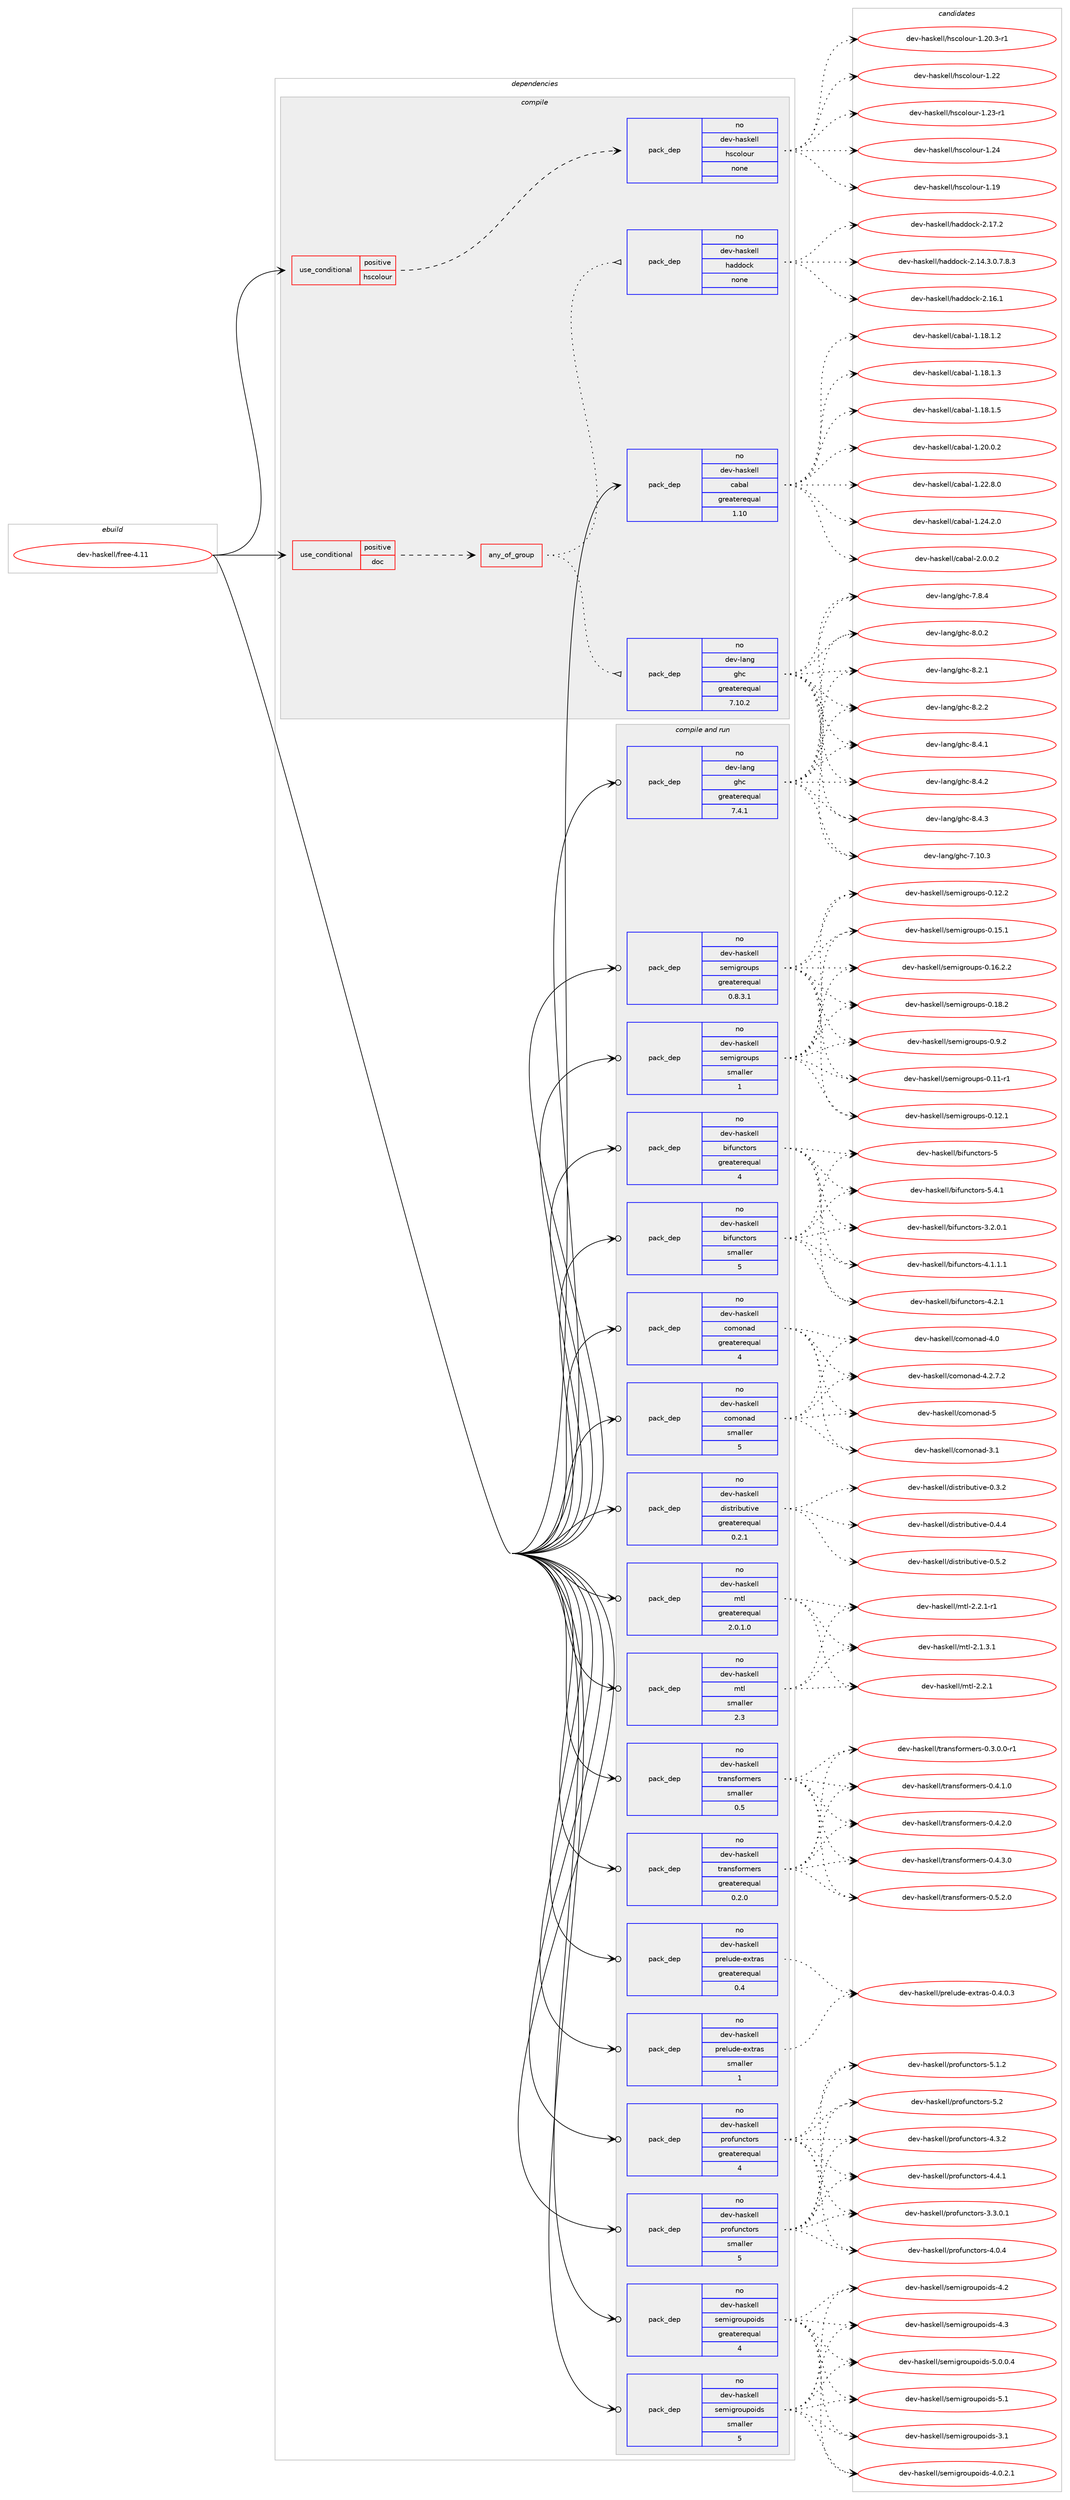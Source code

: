 digraph prolog {

# *************
# Graph options
# *************

newrank=true;
concentrate=true;
compound=true;
graph [rankdir=LR,fontname=Helvetica,fontsize=10,ranksep=1.5];#, ranksep=2.5, nodesep=0.2];
edge  [arrowhead=vee];
node  [fontname=Helvetica,fontsize=10];

# **********
# The ebuild
# **********

subgraph cluster_leftcol {
color=gray;
rank=same;
label=<<i>ebuild</i>>;
id [label="dev-haskell/free-4.11", color=red, width=4, href="../dev-haskell/free-4.11.svg"];
}

# ****************
# The dependencies
# ****************

subgraph cluster_midcol {
color=gray;
label=<<i>dependencies</i>>;
subgraph cluster_compile {
fillcolor="#eeeeee";
style=filled;
label=<<i>compile</i>>;
subgraph cond359606 {
dependency1332594 [label=<<TABLE BORDER="0" CELLBORDER="1" CELLSPACING="0" CELLPADDING="4"><TR><TD ROWSPAN="3" CELLPADDING="10">use_conditional</TD></TR><TR><TD>positive</TD></TR><TR><TD>doc</TD></TR></TABLE>>, shape=none, color=red];
subgraph any20902 {
dependency1332595 [label=<<TABLE BORDER="0" CELLBORDER="1" CELLSPACING="0" CELLPADDING="4"><TR><TD CELLPADDING="10">any_of_group</TD></TR></TABLE>>, shape=none, color=red];subgraph pack951534 {
dependency1332596 [label=<<TABLE BORDER="0" CELLBORDER="1" CELLSPACING="0" CELLPADDING="4" WIDTH="220"><TR><TD ROWSPAN="6" CELLPADDING="30">pack_dep</TD></TR><TR><TD WIDTH="110">no</TD></TR><TR><TD>dev-haskell</TD></TR><TR><TD>haddock</TD></TR><TR><TD>none</TD></TR><TR><TD></TD></TR></TABLE>>, shape=none, color=blue];
}
dependency1332595:e -> dependency1332596:w [weight=20,style="dotted",arrowhead="oinv"];
subgraph pack951535 {
dependency1332597 [label=<<TABLE BORDER="0" CELLBORDER="1" CELLSPACING="0" CELLPADDING="4" WIDTH="220"><TR><TD ROWSPAN="6" CELLPADDING="30">pack_dep</TD></TR><TR><TD WIDTH="110">no</TD></TR><TR><TD>dev-lang</TD></TR><TR><TD>ghc</TD></TR><TR><TD>greaterequal</TD></TR><TR><TD>7.10.2</TD></TR></TABLE>>, shape=none, color=blue];
}
dependency1332595:e -> dependency1332597:w [weight=20,style="dotted",arrowhead="oinv"];
}
dependency1332594:e -> dependency1332595:w [weight=20,style="dashed",arrowhead="vee"];
}
id:e -> dependency1332594:w [weight=20,style="solid",arrowhead="vee"];
subgraph cond359607 {
dependency1332598 [label=<<TABLE BORDER="0" CELLBORDER="1" CELLSPACING="0" CELLPADDING="4"><TR><TD ROWSPAN="3" CELLPADDING="10">use_conditional</TD></TR><TR><TD>positive</TD></TR><TR><TD>hscolour</TD></TR></TABLE>>, shape=none, color=red];
subgraph pack951536 {
dependency1332599 [label=<<TABLE BORDER="0" CELLBORDER="1" CELLSPACING="0" CELLPADDING="4" WIDTH="220"><TR><TD ROWSPAN="6" CELLPADDING="30">pack_dep</TD></TR><TR><TD WIDTH="110">no</TD></TR><TR><TD>dev-haskell</TD></TR><TR><TD>hscolour</TD></TR><TR><TD>none</TD></TR><TR><TD></TD></TR></TABLE>>, shape=none, color=blue];
}
dependency1332598:e -> dependency1332599:w [weight=20,style="dashed",arrowhead="vee"];
}
id:e -> dependency1332598:w [weight=20,style="solid",arrowhead="vee"];
subgraph pack951537 {
dependency1332600 [label=<<TABLE BORDER="0" CELLBORDER="1" CELLSPACING="0" CELLPADDING="4" WIDTH="220"><TR><TD ROWSPAN="6" CELLPADDING="30">pack_dep</TD></TR><TR><TD WIDTH="110">no</TD></TR><TR><TD>dev-haskell</TD></TR><TR><TD>cabal</TD></TR><TR><TD>greaterequal</TD></TR><TR><TD>1.10</TD></TR></TABLE>>, shape=none, color=blue];
}
id:e -> dependency1332600:w [weight=20,style="solid",arrowhead="vee"];
}
subgraph cluster_compileandrun {
fillcolor="#eeeeee";
style=filled;
label=<<i>compile and run</i>>;
subgraph pack951538 {
dependency1332601 [label=<<TABLE BORDER="0" CELLBORDER="1" CELLSPACING="0" CELLPADDING="4" WIDTH="220"><TR><TD ROWSPAN="6" CELLPADDING="30">pack_dep</TD></TR><TR><TD WIDTH="110">no</TD></TR><TR><TD>dev-haskell</TD></TR><TR><TD>bifunctors</TD></TR><TR><TD>greaterequal</TD></TR><TR><TD>4</TD></TR></TABLE>>, shape=none, color=blue];
}
id:e -> dependency1332601:w [weight=20,style="solid",arrowhead="odotvee"];
subgraph pack951539 {
dependency1332602 [label=<<TABLE BORDER="0" CELLBORDER="1" CELLSPACING="0" CELLPADDING="4" WIDTH="220"><TR><TD ROWSPAN="6" CELLPADDING="30">pack_dep</TD></TR><TR><TD WIDTH="110">no</TD></TR><TR><TD>dev-haskell</TD></TR><TR><TD>bifunctors</TD></TR><TR><TD>smaller</TD></TR><TR><TD>5</TD></TR></TABLE>>, shape=none, color=blue];
}
id:e -> dependency1332602:w [weight=20,style="solid",arrowhead="odotvee"];
subgraph pack951540 {
dependency1332603 [label=<<TABLE BORDER="0" CELLBORDER="1" CELLSPACING="0" CELLPADDING="4" WIDTH="220"><TR><TD ROWSPAN="6" CELLPADDING="30">pack_dep</TD></TR><TR><TD WIDTH="110">no</TD></TR><TR><TD>dev-haskell</TD></TR><TR><TD>comonad</TD></TR><TR><TD>greaterequal</TD></TR><TR><TD>4</TD></TR></TABLE>>, shape=none, color=blue];
}
id:e -> dependency1332603:w [weight=20,style="solid",arrowhead="odotvee"];
subgraph pack951541 {
dependency1332604 [label=<<TABLE BORDER="0" CELLBORDER="1" CELLSPACING="0" CELLPADDING="4" WIDTH="220"><TR><TD ROWSPAN="6" CELLPADDING="30">pack_dep</TD></TR><TR><TD WIDTH="110">no</TD></TR><TR><TD>dev-haskell</TD></TR><TR><TD>comonad</TD></TR><TR><TD>smaller</TD></TR><TR><TD>5</TD></TR></TABLE>>, shape=none, color=blue];
}
id:e -> dependency1332604:w [weight=20,style="solid",arrowhead="odotvee"];
subgraph pack951542 {
dependency1332605 [label=<<TABLE BORDER="0" CELLBORDER="1" CELLSPACING="0" CELLPADDING="4" WIDTH="220"><TR><TD ROWSPAN="6" CELLPADDING="30">pack_dep</TD></TR><TR><TD WIDTH="110">no</TD></TR><TR><TD>dev-haskell</TD></TR><TR><TD>distributive</TD></TR><TR><TD>greaterequal</TD></TR><TR><TD>0.2.1</TD></TR></TABLE>>, shape=none, color=blue];
}
id:e -> dependency1332605:w [weight=20,style="solid",arrowhead="odotvee"];
subgraph pack951543 {
dependency1332606 [label=<<TABLE BORDER="0" CELLBORDER="1" CELLSPACING="0" CELLPADDING="4" WIDTH="220"><TR><TD ROWSPAN="6" CELLPADDING="30">pack_dep</TD></TR><TR><TD WIDTH="110">no</TD></TR><TR><TD>dev-haskell</TD></TR><TR><TD>mtl</TD></TR><TR><TD>greaterequal</TD></TR><TR><TD>2.0.1.0</TD></TR></TABLE>>, shape=none, color=blue];
}
id:e -> dependency1332606:w [weight=20,style="solid",arrowhead="odotvee"];
subgraph pack951544 {
dependency1332607 [label=<<TABLE BORDER="0" CELLBORDER="1" CELLSPACING="0" CELLPADDING="4" WIDTH="220"><TR><TD ROWSPAN="6" CELLPADDING="30">pack_dep</TD></TR><TR><TD WIDTH="110">no</TD></TR><TR><TD>dev-haskell</TD></TR><TR><TD>mtl</TD></TR><TR><TD>smaller</TD></TR><TR><TD>2.3</TD></TR></TABLE>>, shape=none, color=blue];
}
id:e -> dependency1332607:w [weight=20,style="solid",arrowhead="odotvee"];
subgraph pack951545 {
dependency1332608 [label=<<TABLE BORDER="0" CELLBORDER="1" CELLSPACING="0" CELLPADDING="4" WIDTH="220"><TR><TD ROWSPAN="6" CELLPADDING="30">pack_dep</TD></TR><TR><TD WIDTH="110">no</TD></TR><TR><TD>dev-haskell</TD></TR><TR><TD>prelude-extras</TD></TR><TR><TD>greaterequal</TD></TR><TR><TD>0.4</TD></TR></TABLE>>, shape=none, color=blue];
}
id:e -> dependency1332608:w [weight=20,style="solid",arrowhead="odotvee"];
subgraph pack951546 {
dependency1332609 [label=<<TABLE BORDER="0" CELLBORDER="1" CELLSPACING="0" CELLPADDING="4" WIDTH="220"><TR><TD ROWSPAN="6" CELLPADDING="30">pack_dep</TD></TR><TR><TD WIDTH="110">no</TD></TR><TR><TD>dev-haskell</TD></TR><TR><TD>prelude-extras</TD></TR><TR><TD>smaller</TD></TR><TR><TD>1</TD></TR></TABLE>>, shape=none, color=blue];
}
id:e -> dependency1332609:w [weight=20,style="solid",arrowhead="odotvee"];
subgraph pack951547 {
dependency1332610 [label=<<TABLE BORDER="0" CELLBORDER="1" CELLSPACING="0" CELLPADDING="4" WIDTH="220"><TR><TD ROWSPAN="6" CELLPADDING="30">pack_dep</TD></TR><TR><TD WIDTH="110">no</TD></TR><TR><TD>dev-haskell</TD></TR><TR><TD>profunctors</TD></TR><TR><TD>greaterequal</TD></TR><TR><TD>4</TD></TR></TABLE>>, shape=none, color=blue];
}
id:e -> dependency1332610:w [weight=20,style="solid",arrowhead="odotvee"];
subgraph pack951548 {
dependency1332611 [label=<<TABLE BORDER="0" CELLBORDER="1" CELLSPACING="0" CELLPADDING="4" WIDTH="220"><TR><TD ROWSPAN="6" CELLPADDING="30">pack_dep</TD></TR><TR><TD WIDTH="110">no</TD></TR><TR><TD>dev-haskell</TD></TR><TR><TD>profunctors</TD></TR><TR><TD>smaller</TD></TR><TR><TD>5</TD></TR></TABLE>>, shape=none, color=blue];
}
id:e -> dependency1332611:w [weight=20,style="solid",arrowhead="odotvee"];
subgraph pack951549 {
dependency1332612 [label=<<TABLE BORDER="0" CELLBORDER="1" CELLSPACING="0" CELLPADDING="4" WIDTH="220"><TR><TD ROWSPAN="6" CELLPADDING="30">pack_dep</TD></TR><TR><TD WIDTH="110">no</TD></TR><TR><TD>dev-haskell</TD></TR><TR><TD>semigroupoids</TD></TR><TR><TD>greaterequal</TD></TR><TR><TD>4</TD></TR></TABLE>>, shape=none, color=blue];
}
id:e -> dependency1332612:w [weight=20,style="solid",arrowhead="odotvee"];
subgraph pack951550 {
dependency1332613 [label=<<TABLE BORDER="0" CELLBORDER="1" CELLSPACING="0" CELLPADDING="4" WIDTH="220"><TR><TD ROWSPAN="6" CELLPADDING="30">pack_dep</TD></TR><TR><TD WIDTH="110">no</TD></TR><TR><TD>dev-haskell</TD></TR><TR><TD>semigroupoids</TD></TR><TR><TD>smaller</TD></TR><TR><TD>5</TD></TR></TABLE>>, shape=none, color=blue];
}
id:e -> dependency1332613:w [weight=20,style="solid",arrowhead="odotvee"];
subgraph pack951551 {
dependency1332614 [label=<<TABLE BORDER="0" CELLBORDER="1" CELLSPACING="0" CELLPADDING="4" WIDTH="220"><TR><TD ROWSPAN="6" CELLPADDING="30">pack_dep</TD></TR><TR><TD WIDTH="110">no</TD></TR><TR><TD>dev-haskell</TD></TR><TR><TD>semigroups</TD></TR><TR><TD>greaterequal</TD></TR><TR><TD>0.8.3.1</TD></TR></TABLE>>, shape=none, color=blue];
}
id:e -> dependency1332614:w [weight=20,style="solid",arrowhead="odotvee"];
subgraph pack951552 {
dependency1332615 [label=<<TABLE BORDER="0" CELLBORDER="1" CELLSPACING="0" CELLPADDING="4" WIDTH="220"><TR><TD ROWSPAN="6" CELLPADDING="30">pack_dep</TD></TR><TR><TD WIDTH="110">no</TD></TR><TR><TD>dev-haskell</TD></TR><TR><TD>semigroups</TD></TR><TR><TD>smaller</TD></TR><TR><TD>1</TD></TR></TABLE>>, shape=none, color=blue];
}
id:e -> dependency1332615:w [weight=20,style="solid",arrowhead="odotvee"];
subgraph pack951553 {
dependency1332616 [label=<<TABLE BORDER="0" CELLBORDER="1" CELLSPACING="0" CELLPADDING="4" WIDTH="220"><TR><TD ROWSPAN="6" CELLPADDING="30">pack_dep</TD></TR><TR><TD WIDTH="110">no</TD></TR><TR><TD>dev-haskell</TD></TR><TR><TD>transformers</TD></TR><TR><TD>greaterequal</TD></TR><TR><TD>0.2.0</TD></TR></TABLE>>, shape=none, color=blue];
}
id:e -> dependency1332616:w [weight=20,style="solid",arrowhead="odotvee"];
subgraph pack951554 {
dependency1332617 [label=<<TABLE BORDER="0" CELLBORDER="1" CELLSPACING="0" CELLPADDING="4" WIDTH="220"><TR><TD ROWSPAN="6" CELLPADDING="30">pack_dep</TD></TR><TR><TD WIDTH="110">no</TD></TR><TR><TD>dev-haskell</TD></TR><TR><TD>transformers</TD></TR><TR><TD>smaller</TD></TR><TR><TD>0.5</TD></TR></TABLE>>, shape=none, color=blue];
}
id:e -> dependency1332617:w [weight=20,style="solid",arrowhead="odotvee"];
subgraph pack951555 {
dependency1332618 [label=<<TABLE BORDER="0" CELLBORDER="1" CELLSPACING="0" CELLPADDING="4" WIDTH="220"><TR><TD ROWSPAN="6" CELLPADDING="30">pack_dep</TD></TR><TR><TD WIDTH="110">no</TD></TR><TR><TD>dev-lang</TD></TR><TR><TD>ghc</TD></TR><TR><TD>greaterequal</TD></TR><TR><TD>7.4.1</TD></TR></TABLE>>, shape=none, color=blue];
}
id:e -> dependency1332618:w [weight=20,style="solid",arrowhead="odotvee"];
}
subgraph cluster_run {
fillcolor="#eeeeee";
style=filled;
label=<<i>run</i>>;
}
}

# **************
# The candidates
# **************

subgraph cluster_choices {
rank=same;
color=gray;
label=<<i>candidates</i>>;

subgraph choice951534 {
color=black;
nodesep=1;
choice1001011184510497115107101108108471049710010011199107455046495246514648465546564651 [label="dev-haskell/haddock-2.14.3.0.7.8.3", color=red, width=4,href="../dev-haskell/haddock-2.14.3.0.7.8.3.svg"];
choice100101118451049711510710110810847104971001001119910745504649544649 [label="dev-haskell/haddock-2.16.1", color=red, width=4,href="../dev-haskell/haddock-2.16.1.svg"];
choice100101118451049711510710110810847104971001001119910745504649554650 [label="dev-haskell/haddock-2.17.2", color=red, width=4,href="../dev-haskell/haddock-2.17.2.svg"];
dependency1332596:e -> choice1001011184510497115107101108108471049710010011199107455046495246514648465546564651:w [style=dotted,weight="100"];
dependency1332596:e -> choice100101118451049711510710110810847104971001001119910745504649544649:w [style=dotted,weight="100"];
dependency1332596:e -> choice100101118451049711510710110810847104971001001119910745504649554650:w [style=dotted,weight="100"];
}
subgraph choice951535 {
color=black;
nodesep=1;
choice1001011184510897110103471031049945554649484651 [label="dev-lang/ghc-7.10.3", color=red, width=4,href="../dev-lang/ghc-7.10.3.svg"];
choice10010111845108971101034710310499455546564652 [label="dev-lang/ghc-7.8.4", color=red, width=4,href="../dev-lang/ghc-7.8.4.svg"];
choice10010111845108971101034710310499455646484650 [label="dev-lang/ghc-8.0.2", color=red, width=4,href="../dev-lang/ghc-8.0.2.svg"];
choice10010111845108971101034710310499455646504649 [label="dev-lang/ghc-8.2.1", color=red, width=4,href="../dev-lang/ghc-8.2.1.svg"];
choice10010111845108971101034710310499455646504650 [label="dev-lang/ghc-8.2.2", color=red, width=4,href="../dev-lang/ghc-8.2.2.svg"];
choice10010111845108971101034710310499455646524649 [label="dev-lang/ghc-8.4.1", color=red, width=4,href="../dev-lang/ghc-8.4.1.svg"];
choice10010111845108971101034710310499455646524650 [label="dev-lang/ghc-8.4.2", color=red, width=4,href="../dev-lang/ghc-8.4.2.svg"];
choice10010111845108971101034710310499455646524651 [label="dev-lang/ghc-8.4.3", color=red, width=4,href="../dev-lang/ghc-8.4.3.svg"];
dependency1332597:e -> choice1001011184510897110103471031049945554649484651:w [style=dotted,weight="100"];
dependency1332597:e -> choice10010111845108971101034710310499455546564652:w [style=dotted,weight="100"];
dependency1332597:e -> choice10010111845108971101034710310499455646484650:w [style=dotted,weight="100"];
dependency1332597:e -> choice10010111845108971101034710310499455646504649:w [style=dotted,weight="100"];
dependency1332597:e -> choice10010111845108971101034710310499455646504650:w [style=dotted,weight="100"];
dependency1332597:e -> choice10010111845108971101034710310499455646524649:w [style=dotted,weight="100"];
dependency1332597:e -> choice10010111845108971101034710310499455646524650:w [style=dotted,weight="100"];
dependency1332597:e -> choice10010111845108971101034710310499455646524651:w [style=dotted,weight="100"];
}
subgraph choice951536 {
color=black;
nodesep=1;
choice100101118451049711510710110810847104115991111081111171144549464957 [label="dev-haskell/hscolour-1.19", color=red, width=4,href="../dev-haskell/hscolour-1.19.svg"];
choice10010111845104971151071011081084710411599111108111117114454946504846514511449 [label="dev-haskell/hscolour-1.20.3-r1", color=red, width=4,href="../dev-haskell/hscolour-1.20.3-r1.svg"];
choice100101118451049711510710110810847104115991111081111171144549465050 [label="dev-haskell/hscolour-1.22", color=red, width=4,href="../dev-haskell/hscolour-1.22.svg"];
choice1001011184510497115107101108108471041159911110811111711445494650514511449 [label="dev-haskell/hscolour-1.23-r1", color=red, width=4,href="../dev-haskell/hscolour-1.23-r1.svg"];
choice100101118451049711510710110810847104115991111081111171144549465052 [label="dev-haskell/hscolour-1.24", color=red, width=4,href="../dev-haskell/hscolour-1.24.svg"];
dependency1332599:e -> choice100101118451049711510710110810847104115991111081111171144549464957:w [style=dotted,weight="100"];
dependency1332599:e -> choice10010111845104971151071011081084710411599111108111117114454946504846514511449:w [style=dotted,weight="100"];
dependency1332599:e -> choice100101118451049711510710110810847104115991111081111171144549465050:w [style=dotted,weight="100"];
dependency1332599:e -> choice1001011184510497115107101108108471041159911110811111711445494650514511449:w [style=dotted,weight="100"];
dependency1332599:e -> choice100101118451049711510710110810847104115991111081111171144549465052:w [style=dotted,weight="100"];
}
subgraph choice951537 {
color=black;
nodesep=1;
choice10010111845104971151071011081084799979897108454946495646494650 [label="dev-haskell/cabal-1.18.1.2", color=red, width=4,href="../dev-haskell/cabal-1.18.1.2.svg"];
choice10010111845104971151071011081084799979897108454946495646494651 [label="dev-haskell/cabal-1.18.1.3", color=red, width=4,href="../dev-haskell/cabal-1.18.1.3.svg"];
choice10010111845104971151071011081084799979897108454946495646494653 [label="dev-haskell/cabal-1.18.1.5", color=red, width=4,href="../dev-haskell/cabal-1.18.1.5.svg"];
choice10010111845104971151071011081084799979897108454946504846484650 [label="dev-haskell/cabal-1.20.0.2", color=red, width=4,href="../dev-haskell/cabal-1.20.0.2.svg"];
choice10010111845104971151071011081084799979897108454946505046564648 [label="dev-haskell/cabal-1.22.8.0", color=red, width=4,href="../dev-haskell/cabal-1.22.8.0.svg"];
choice10010111845104971151071011081084799979897108454946505246504648 [label="dev-haskell/cabal-1.24.2.0", color=red, width=4,href="../dev-haskell/cabal-1.24.2.0.svg"];
choice100101118451049711510710110810847999798971084550464846484650 [label="dev-haskell/cabal-2.0.0.2", color=red, width=4,href="../dev-haskell/cabal-2.0.0.2.svg"];
dependency1332600:e -> choice10010111845104971151071011081084799979897108454946495646494650:w [style=dotted,weight="100"];
dependency1332600:e -> choice10010111845104971151071011081084799979897108454946495646494651:w [style=dotted,weight="100"];
dependency1332600:e -> choice10010111845104971151071011081084799979897108454946495646494653:w [style=dotted,weight="100"];
dependency1332600:e -> choice10010111845104971151071011081084799979897108454946504846484650:w [style=dotted,weight="100"];
dependency1332600:e -> choice10010111845104971151071011081084799979897108454946505046564648:w [style=dotted,weight="100"];
dependency1332600:e -> choice10010111845104971151071011081084799979897108454946505246504648:w [style=dotted,weight="100"];
dependency1332600:e -> choice100101118451049711510710110810847999798971084550464846484650:w [style=dotted,weight="100"];
}
subgraph choice951538 {
color=black;
nodesep=1;
choice10010111845104971151071011081084798105102117110991161111141154551465046484649 [label="dev-haskell/bifunctors-3.2.0.1", color=red, width=4,href="../dev-haskell/bifunctors-3.2.0.1.svg"];
choice10010111845104971151071011081084798105102117110991161111141154552464946494649 [label="dev-haskell/bifunctors-4.1.1.1", color=red, width=4,href="../dev-haskell/bifunctors-4.1.1.1.svg"];
choice1001011184510497115107101108108479810510211711099116111114115455246504649 [label="dev-haskell/bifunctors-4.2.1", color=red, width=4,href="../dev-haskell/bifunctors-4.2.1.svg"];
choice10010111845104971151071011081084798105102117110991161111141154553 [label="dev-haskell/bifunctors-5", color=red, width=4,href="../dev-haskell/bifunctors-5.svg"];
choice1001011184510497115107101108108479810510211711099116111114115455346524649 [label="dev-haskell/bifunctors-5.4.1", color=red, width=4,href="../dev-haskell/bifunctors-5.4.1.svg"];
dependency1332601:e -> choice10010111845104971151071011081084798105102117110991161111141154551465046484649:w [style=dotted,weight="100"];
dependency1332601:e -> choice10010111845104971151071011081084798105102117110991161111141154552464946494649:w [style=dotted,weight="100"];
dependency1332601:e -> choice1001011184510497115107101108108479810510211711099116111114115455246504649:w [style=dotted,weight="100"];
dependency1332601:e -> choice10010111845104971151071011081084798105102117110991161111141154553:w [style=dotted,weight="100"];
dependency1332601:e -> choice1001011184510497115107101108108479810510211711099116111114115455346524649:w [style=dotted,weight="100"];
}
subgraph choice951539 {
color=black;
nodesep=1;
choice10010111845104971151071011081084798105102117110991161111141154551465046484649 [label="dev-haskell/bifunctors-3.2.0.1", color=red, width=4,href="../dev-haskell/bifunctors-3.2.0.1.svg"];
choice10010111845104971151071011081084798105102117110991161111141154552464946494649 [label="dev-haskell/bifunctors-4.1.1.1", color=red, width=4,href="../dev-haskell/bifunctors-4.1.1.1.svg"];
choice1001011184510497115107101108108479810510211711099116111114115455246504649 [label="dev-haskell/bifunctors-4.2.1", color=red, width=4,href="../dev-haskell/bifunctors-4.2.1.svg"];
choice10010111845104971151071011081084798105102117110991161111141154553 [label="dev-haskell/bifunctors-5", color=red, width=4,href="../dev-haskell/bifunctors-5.svg"];
choice1001011184510497115107101108108479810510211711099116111114115455346524649 [label="dev-haskell/bifunctors-5.4.1", color=red, width=4,href="../dev-haskell/bifunctors-5.4.1.svg"];
dependency1332602:e -> choice10010111845104971151071011081084798105102117110991161111141154551465046484649:w [style=dotted,weight="100"];
dependency1332602:e -> choice10010111845104971151071011081084798105102117110991161111141154552464946494649:w [style=dotted,weight="100"];
dependency1332602:e -> choice1001011184510497115107101108108479810510211711099116111114115455246504649:w [style=dotted,weight="100"];
dependency1332602:e -> choice10010111845104971151071011081084798105102117110991161111141154553:w [style=dotted,weight="100"];
dependency1332602:e -> choice1001011184510497115107101108108479810510211711099116111114115455346524649:w [style=dotted,weight="100"];
}
subgraph choice951540 {
color=black;
nodesep=1;
choice100101118451049711510710110810847991111091111109710045514649 [label="dev-haskell/comonad-3.1", color=red, width=4,href="../dev-haskell/comonad-3.1.svg"];
choice100101118451049711510710110810847991111091111109710045524648 [label="dev-haskell/comonad-4.0", color=red, width=4,href="../dev-haskell/comonad-4.0.svg"];
choice10010111845104971151071011081084799111109111110971004552465046554650 [label="dev-haskell/comonad-4.2.7.2", color=red, width=4,href="../dev-haskell/comonad-4.2.7.2.svg"];
choice10010111845104971151071011081084799111109111110971004553 [label="dev-haskell/comonad-5", color=red, width=4,href="../dev-haskell/comonad-5.svg"];
dependency1332603:e -> choice100101118451049711510710110810847991111091111109710045514649:w [style=dotted,weight="100"];
dependency1332603:e -> choice100101118451049711510710110810847991111091111109710045524648:w [style=dotted,weight="100"];
dependency1332603:e -> choice10010111845104971151071011081084799111109111110971004552465046554650:w [style=dotted,weight="100"];
dependency1332603:e -> choice10010111845104971151071011081084799111109111110971004553:w [style=dotted,weight="100"];
}
subgraph choice951541 {
color=black;
nodesep=1;
choice100101118451049711510710110810847991111091111109710045514649 [label="dev-haskell/comonad-3.1", color=red, width=4,href="../dev-haskell/comonad-3.1.svg"];
choice100101118451049711510710110810847991111091111109710045524648 [label="dev-haskell/comonad-4.0", color=red, width=4,href="../dev-haskell/comonad-4.0.svg"];
choice10010111845104971151071011081084799111109111110971004552465046554650 [label="dev-haskell/comonad-4.2.7.2", color=red, width=4,href="../dev-haskell/comonad-4.2.7.2.svg"];
choice10010111845104971151071011081084799111109111110971004553 [label="dev-haskell/comonad-5", color=red, width=4,href="../dev-haskell/comonad-5.svg"];
dependency1332604:e -> choice100101118451049711510710110810847991111091111109710045514649:w [style=dotted,weight="100"];
dependency1332604:e -> choice100101118451049711510710110810847991111091111109710045524648:w [style=dotted,weight="100"];
dependency1332604:e -> choice10010111845104971151071011081084799111109111110971004552465046554650:w [style=dotted,weight="100"];
dependency1332604:e -> choice10010111845104971151071011081084799111109111110971004553:w [style=dotted,weight="100"];
}
subgraph choice951542 {
color=black;
nodesep=1;
choice10010111845104971151071011081084710010511511611410598117116105118101454846514650 [label="dev-haskell/distributive-0.3.2", color=red, width=4,href="../dev-haskell/distributive-0.3.2.svg"];
choice10010111845104971151071011081084710010511511611410598117116105118101454846524652 [label="dev-haskell/distributive-0.4.4", color=red, width=4,href="../dev-haskell/distributive-0.4.4.svg"];
choice10010111845104971151071011081084710010511511611410598117116105118101454846534650 [label="dev-haskell/distributive-0.5.2", color=red, width=4,href="../dev-haskell/distributive-0.5.2.svg"];
dependency1332605:e -> choice10010111845104971151071011081084710010511511611410598117116105118101454846514650:w [style=dotted,weight="100"];
dependency1332605:e -> choice10010111845104971151071011081084710010511511611410598117116105118101454846524652:w [style=dotted,weight="100"];
dependency1332605:e -> choice10010111845104971151071011081084710010511511611410598117116105118101454846534650:w [style=dotted,weight="100"];
}
subgraph choice951543 {
color=black;
nodesep=1;
choice1001011184510497115107101108108471091161084550464946514649 [label="dev-haskell/mtl-2.1.3.1", color=red, width=4,href="../dev-haskell/mtl-2.1.3.1.svg"];
choice100101118451049711510710110810847109116108455046504649 [label="dev-haskell/mtl-2.2.1", color=red, width=4,href="../dev-haskell/mtl-2.2.1.svg"];
choice1001011184510497115107101108108471091161084550465046494511449 [label="dev-haskell/mtl-2.2.1-r1", color=red, width=4,href="../dev-haskell/mtl-2.2.1-r1.svg"];
dependency1332606:e -> choice1001011184510497115107101108108471091161084550464946514649:w [style=dotted,weight="100"];
dependency1332606:e -> choice100101118451049711510710110810847109116108455046504649:w [style=dotted,weight="100"];
dependency1332606:e -> choice1001011184510497115107101108108471091161084550465046494511449:w [style=dotted,weight="100"];
}
subgraph choice951544 {
color=black;
nodesep=1;
choice1001011184510497115107101108108471091161084550464946514649 [label="dev-haskell/mtl-2.1.3.1", color=red, width=4,href="../dev-haskell/mtl-2.1.3.1.svg"];
choice100101118451049711510710110810847109116108455046504649 [label="dev-haskell/mtl-2.2.1", color=red, width=4,href="../dev-haskell/mtl-2.2.1.svg"];
choice1001011184510497115107101108108471091161084550465046494511449 [label="dev-haskell/mtl-2.2.1-r1", color=red, width=4,href="../dev-haskell/mtl-2.2.1-r1.svg"];
dependency1332607:e -> choice1001011184510497115107101108108471091161084550464946514649:w [style=dotted,weight="100"];
dependency1332607:e -> choice100101118451049711510710110810847109116108455046504649:w [style=dotted,weight="100"];
dependency1332607:e -> choice1001011184510497115107101108108471091161084550465046494511449:w [style=dotted,weight="100"];
}
subgraph choice951545 {
color=black;
nodesep=1;
choice10010111845104971151071011081084711211410110811710010145101120116114971154548465246484651 [label="dev-haskell/prelude-extras-0.4.0.3", color=red, width=4,href="../dev-haskell/prelude-extras-0.4.0.3.svg"];
dependency1332608:e -> choice10010111845104971151071011081084711211410110811710010145101120116114971154548465246484651:w [style=dotted,weight="100"];
}
subgraph choice951546 {
color=black;
nodesep=1;
choice10010111845104971151071011081084711211410110811710010145101120116114971154548465246484651 [label="dev-haskell/prelude-extras-0.4.0.3", color=red, width=4,href="../dev-haskell/prelude-extras-0.4.0.3.svg"];
dependency1332609:e -> choice10010111845104971151071011081084711211410110811710010145101120116114971154548465246484651:w [style=dotted,weight="100"];
}
subgraph choice951547 {
color=black;
nodesep=1;
choice100101118451049711510710110810847112114111102117110991161111141154551465146484649 [label="dev-haskell/profunctors-3.3.0.1", color=red, width=4,href="../dev-haskell/profunctors-3.3.0.1.svg"];
choice10010111845104971151071011081084711211411110211711099116111114115455246484652 [label="dev-haskell/profunctors-4.0.4", color=red, width=4,href="../dev-haskell/profunctors-4.0.4.svg"];
choice10010111845104971151071011081084711211411110211711099116111114115455246514650 [label="dev-haskell/profunctors-4.3.2", color=red, width=4,href="../dev-haskell/profunctors-4.3.2.svg"];
choice10010111845104971151071011081084711211411110211711099116111114115455246524649 [label="dev-haskell/profunctors-4.4.1", color=red, width=4,href="../dev-haskell/profunctors-4.4.1.svg"];
choice10010111845104971151071011081084711211411110211711099116111114115455346494650 [label="dev-haskell/profunctors-5.1.2", color=red, width=4,href="../dev-haskell/profunctors-5.1.2.svg"];
choice1001011184510497115107101108108471121141111021171109911611111411545534650 [label="dev-haskell/profunctors-5.2", color=red, width=4,href="../dev-haskell/profunctors-5.2.svg"];
dependency1332610:e -> choice100101118451049711510710110810847112114111102117110991161111141154551465146484649:w [style=dotted,weight="100"];
dependency1332610:e -> choice10010111845104971151071011081084711211411110211711099116111114115455246484652:w [style=dotted,weight="100"];
dependency1332610:e -> choice10010111845104971151071011081084711211411110211711099116111114115455246514650:w [style=dotted,weight="100"];
dependency1332610:e -> choice10010111845104971151071011081084711211411110211711099116111114115455246524649:w [style=dotted,weight="100"];
dependency1332610:e -> choice10010111845104971151071011081084711211411110211711099116111114115455346494650:w [style=dotted,weight="100"];
dependency1332610:e -> choice1001011184510497115107101108108471121141111021171109911611111411545534650:w [style=dotted,weight="100"];
}
subgraph choice951548 {
color=black;
nodesep=1;
choice100101118451049711510710110810847112114111102117110991161111141154551465146484649 [label="dev-haskell/profunctors-3.3.0.1", color=red, width=4,href="../dev-haskell/profunctors-3.3.0.1.svg"];
choice10010111845104971151071011081084711211411110211711099116111114115455246484652 [label="dev-haskell/profunctors-4.0.4", color=red, width=4,href="../dev-haskell/profunctors-4.0.4.svg"];
choice10010111845104971151071011081084711211411110211711099116111114115455246514650 [label="dev-haskell/profunctors-4.3.2", color=red, width=4,href="../dev-haskell/profunctors-4.3.2.svg"];
choice10010111845104971151071011081084711211411110211711099116111114115455246524649 [label="dev-haskell/profunctors-4.4.1", color=red, width=4,href="../dev-haskell/profunctors-4.4.1.svg"];
choice10010111845104971151071011081084711211411110211711099116111114115455346494650 [label="dev-haskell/profunctors-5.1.2", color=red, width=4,href="../dev-haskell/profunctors-5.1.2.svg"];
choice1001011184510497115107101108108471121141111021171109911611111411545534650 [label="dev-haskell/profunctors-5.2", color=red, width=4,href="../dev-haskell/profunctors-5.2.svg"];
dependency1332611:e -> choice100101118451049711510710110810847112114111102117110991161111141154551465146484649:w [style=dotted,weight="100"];
dependency1332611:e -> choice10010111845104971151071011081084711211411110211711099116111114115455246484652:w [style=dotted,weight="100"];
dependency1332611:e -> choice10010111845104971151071011081084711211411110211711099116111114115455246514650:w [style=dotted,weight="100"];
dependency1332611:e -> choice10010111845104971151071011081084711211411110211711099116111114115455246524649:w [style=dotted,weight="100"];
dependency1332611:e -> choice10010111845104971151071011081084711211411110211711099116111114115455346494650:w [style=dotted,weight="100"];
dependency1332611:e -> choice1001011184510497115107101108108471121141111021171109911611111411545534650:w [style=dotted,weight="100"];
}
subgraph choice951549 {
color=black;
nodesep=1;
choice10010111845104971151071011081084711510110910510311411111711211110510011545514649 [label="dev-haskell/semigroupoids-3.1", color=red, width=4,href="../dev-haskell/semigroupoids-3.1.svg"];
choice1001011184510497115107101108108471151011091051031141111171121111051001154552464846504649 [label="dev-haskell/semigroupoids-4.0.2.1", color=red, width=4,href="../dev-haskell/semigroupoids-4.0.2.1.svg"];
choice10010111845104971151071011081084711510110910510311411111711211110510011545524650 [label="dev-haskell/semigroupoids-4.2", color=red, width=4,href="../dev-haskell/semigroupoids-4.2.svg"];
choice10010111845104971151071011081084711510110910510311411111711211110510011545524651 [label="dev-haskell/semigroupoids-4.3", color=red, width=4,href="../dev-haskell/semigroupoids-4.3.svg"];
choice1001011184510497115107101108108471151011091051031141111171121111051001154553464846484652 [label="dev-haskell/semigroupoids-5.0.0.4", color=red, width=4,href="../dev-haskell/semigroupoids-5.0.0.4.svg"];
choice10010111845104971151071011081084711510110910510311411111711211110510011545534649 [label="dev-haskell/semigroupoids-5.1", color=red, width=4,href="../dev-haskell/semigroupoids-5.1.svg"];
dependency1332612:e -> choice10010111845104971151071011081084711510110910510311411111711211110510011545514649:w [style=dotted,weight="100"];
dependency1332612:e -> choice1001011184510497115107101108108471151011091051031141111171121111051001154552464846504649:w [style=dotted,weight="100"];
dependency1332612:e -> choice10010111845104971151071011081084711510110910510311411111711211110510011545524650:w [style=dotted,weight="100"];
dependency1332612:e -> choice10010111845104971151071011081084711510110910510311411111711211110510011545524651:w [style=dotted,weight="100"];
dependency1332612:e -> choice1001011184510497115107101108108471151011091051031141111171121111051001154553464846484652:w [style=dotted,weight="100"];
dependency1332612:e -> choice10010111845104971151071011081084711510110910510311411111711211110510011545534649:w [style=dotted,weight="100"];
}
subgraph choice951550 {
color=black;
nodesep=1;
choice10010111845104971151071011081084711510110910510311411111711211110510011545514649 [label="dev-haskell/semigroupoids-3.1", color=red, width=4,href="../dev-haskell/semigroupoids-3.1.svg"];
choice1001011184510497115107101108108471151011091051031141111171121111051001154552464846504649 [label="dev-haskell/semigroupoids-4.0.2.1", color=red, width=4,href="../dev-haskell/semigroupoids-4.0.2.1.svg"];
choice10010111845104971151071011081084711510110910510311411111711211110510011545524650 [label="dev-haskell/semigroupoids-4.2", color=red, width=4,href="../dev-haskell/semigroupoids-4.2.svg"];
choice10010111845104971151071011081084711510110910510311411111711211110510011545524651 [label="dev-haskell/semigroupoids-4.3", color=red, width=4,href="../dev-haskell/semigroupoids-4.3.svg"];
choice1001011184510497115107101108108471151011091051031141111171121111051001154553464846484652 [label="dev-haskell/semigroupoids-5.0.0.4", color=red, width=4,href="../dev-haskell/semigroupoids-5.0.0.4.svg"];
choice10010111845104971151071011081084711510110910510311411111711211110510011545534649 [label="dev-haskell/semigroupoids-5.1", color=red, width=4,href="../dev-haskell/semigroupoids-5.1.svg"];
dependency1332613:e -> choice10010111845104971151071011081084711510110910510311411111711211110510011545514649:w [style=dotted,weight="100"];
dependency1332613:e -> choice1001011184510497115107101108108471151011091051031141111171121111051001154552464846504649:w [style=dotted,weight="100"];
dependency1332613:e -> choice10010111845104971151071011081084711510110910510311411111711211110510011545524650:w [style=dotted,weight="100"];
dependency1332613:e -> choice10010111845104971151071011081084711510110910510311411111711211110510011545524651:w [style=dotted,weight="100"];
dependency1332613:e -> choice1001011184510497115107101108108471151011091051031141111171121111051001154553464846484652:w [style=dotted,weight="100"];
dependency1332613:e -> choice10010111845104971151071011081084711510110910510311411111711211110510011545534649:w [style=dotted,weight="100"];
}
subgraph choice951551 {
color=black;
nodesep=1;
choice10010111845104971151071011081084711510110910510311411111711211545484649494511449 [label="dev-haskell/semigroups-0.11-r1", color=red, width=4,href="../dev-haskell/semigroups-0.11-r1.svg"];
choice10010111845104971151071011081084711510110910510311411111711211545484649504649 [label="dev-haskell/semigroups-0.12.1", color=red, width=4,href="../dev-haskell/semigroups-0.12.1.svg"];
choice10010111845104971151071011081084711510110910510311411111711211545484649504650 [label="dev-haskell/semigroups-0.12.2", color=red, width=4,href="../dev-haskell/semigroups-0.12.2.svg"];
choice10010111845104971151071011081084711510110910510311411111711211545484649534649 [label="dev-haskell/semigroups-0.15.1", color=red, width=4,href="../dev-haskell/semigroups-0.15.1.svg"];
choice100101118451049711510710110810847115101109105103114111117112115454846495446504650 [label="dev-haskell/semigroups-0.16.2.2", color=red, width=4,href="../dev-haskell/semigroups-0.16.2.2.svg"];
choice10010111845104971151071011081084711510110910510311411111711211545484649564650 [label="dev-haskell/semigroups-0.18.2", color=red, width=4,href="../dev-haskell/semigroups-0.18.2.svg"];
choice100101118451049711510710110810847115101109105103114111117112115454846574650 [label="dev-haskell/semigroups-0.9.2", color=red, width=4,href="../dev-haskell/semigroups-0.9.2.svg"];
dependency1332614:e -> choice10010111845104971151071011081084711510110910510311411111711211545484649494511449:w [style=dotted,weight="100"];
dependency1332614:e -> choice10010111845104971151071011081084711510110910510311411111711211545484649504649:w [style=dotted,weight="100"];
dependency1332614:e -> choice10010111845104971151071011081084711510110910510311411111711211545484649504650:w [style=dotted,weight="100"];
dependency1332614:e -> choice10010111845104971151071011081084711510110910510311411111711211545484649534649:w [style=dotted,weight="100"];
dependency1332614:e -> choice100101118451049711510710110810847115101109105103114111117112115454846495446504650:w [style=dotted,weight="100"];
dependency1332614:e -> choice10010111845104971151071011081084711510110910510311411111711211545484649564650:w [style=dotted,weight="100"];
dependency1332614:e -> choice100101118451049711510710110810847115101109105103114111117112115454846574650:w [style=dotted,weight="100"];
}
subgraph choice951552 {
color=black;
nodesep=1;
choice10010111845104971151071011081084711510110910510311411111711211545484649494511449 [label="dev-haskell/semigroups-0.11-r1", color=red, width=4,href="../dev-haskell/semigroups-0.11-r1.svg"];
choice10010111845104971151071011081084711510110910510311411111711211545484649504649 [label="dev-haskell/semigroups-0.12.1", color=red, width=4,href="../dev-haskell/semigroups-0.12.1.svg"];
choice10010111845104971151071011081084711510110910510311411111711211545484649504650 [label="dev-haskell/semigroups-0.12.2", color=red, width=4,href="../dev-haskell/semigroups-0.12.2.svg"];
choice10010111845104971151071011081084711510110910510311411111711211545484649534649 [label="dev-haskell/semigroups-0.15.1", color=red, width=4,href="../dev-haskell/semigroups-0.15.1.svg"];
choice100101118451049711510710110810847115101109105103114111117112115454846495446504650 [label="dev-haskell/semigroups-0.16.2.2", color=red, width=4,href="../dev-haskell/semigroups-0.16.2.2.svg"];
choice10010111845104971151071011081084711510110910510311411111711211545484649564650 [label="dev-haskell/semigroups-0.18.2", color=red, width=4,href="../dev-haskell/semigroups-0.18.2.svg"];
choice100101118451049711510710110810847115101109105103114111117112115454846574650 [label="dev-haskell/semigroups-0.9.2", color=red, width=4,href="../dev-haskell/semigroups-0.9.2.svg"];
dependency1332615:e -> choice10010111845104971151071011081084711510110910510311411111711211545484649494511449:w [style=dotted,weight="100"];
dependency1332615:e -> choice10010111845104971151071011081084711510110910510311411111711211545484649504649:w [style=dotted,weight="100"];
dependency1332615:e -> choice10010111845104971151071011081084711510110910510311411111711211545484649504650:w [style=dotted,weight="100"];
dependency1332615:e -> choice10010111845104971151071011081084711510110910510311411111711211545484649534649:w [style=dotted,weight="100"];
dependency1332615:e -> choice100101118451049711510710110810847115101109105103114111117112115454846495446504650:w [style=dotted,weight="100"];
dependency1332615:e -> choice10010111845104971151071011081084711510110910510311411111711211545484649564650:w [style=dotted,weight="100"];
dependency1332615:e -> choice100101118451049711510710110810847115101109105103114111117112115454846574650:w [style=dotted,weight="100"];
}
subgraph choice951553 {
color=black;
nodesep=1;
choice1001011184510497115107101108108471161149711011510211111410910111411545484651464846484511449 [label="dev-haskell/transformers-0.3.0.0-r1", color=red, width=4,href="../dev-haskell/transformers-0.3.0.0-r1.svg"];
choice100101118451049711510710110810847116114971101151021111141091011141154548465246494648 [label="dev-haskell/transformers-0.4.1.0", color=red, width=4,href="../dev-haskell/transformers-0.4.1.0.svg"];
choice100101118451049711510710110810847116114971101151021111141091011141154548465246504648 [label="dev-haskell/transformers-0.4.2.0", color=red, width=4,href="../dev-haskell/transformers-0.4.2.0.svg"];
choice100101118451049711510710110810847116114971101151021111141091011141154548465246514648 [label="dev-haskell/transformers-0.4.3.0", color=red, width=4,href="../dev-haskell/transformers-0.4.3.0.svg"];
choice100101118451049711510710110810847116114971101151021111141091011141154548465346504648 [label="dev-haskell/transformers-0.5.2.0", color=red, width=4,href="../dev-haskell/transformers-0.5.2.0.svg"];
dependency1332616:e -> choice1001011184510497115107101108108471161149711011510211111410910111411545484651464846484511449:w [style=dotted,weight="100"];
dependency1332616:e -> choice100101118451049711510710110810847116114971101151021111141091011141154548465246494648:w [style=dotted,weight="100"];
dependency1332616:e -> choice100101118451049711510710110810847116114971101151021111141091011141154548465246504648:w [style=dotted,weight="100"];
dependency1332616:e -> choice100101118451049711510710110810847116114971101151021111141091011141154548465246514648:w [style=dotted,weight="100"];
dependency1332616:e -> choice100101118451049711510710110810847116114971101151021111141091011141154548465346504648:w [style=dotted,weight="100"];
}
subgraph choice951554 {
color=black;
nodesep=1;
choice1001011184510497115107101108108471161149711011510211111410910111411545484651464846484511449 [label="dev-haskell/transformers-0.3.0.0-r1", color=red, width=4,href="../dev-haskell/transformers-0.3.0.0-r1.svg"];
choice100101118451049711510710110810847116114971101151021111141091011141154548465246494648 [label="dev-haskell/transformers-0.4.1.0", color=red, width=4,href="../dev-haskell/transformers-0.4.1.0.svg"];
choice100101118451049711510710110810847116114971101151021111141091011141154548465246504648 [label="dev-haskell/transformers-0.4.2.0", color=red, width=4,href="../dev-haskell/transformers-0.4.2.0.svg"];
choice100101118451049711510710110810847116114971101151021111141091011141154548465246514648 [label="dev-haskell/transformers-0.4.3.0", color=red, width=4,href="../dev-haskell/transformers-0.4.3.0.svg"];
choice100101118451049711510710110810847116114971101151021111141091011141154548465346504648 [label="dev-haskell/transformers-0.5.2.0", color=red, width=4,href="../dev-haskell/transformers-0.5.2.0.svg"];
dependency1332617:e -> choice1001011184510497115107101108108471161149711011510211111410910111411545484651464846484511449:w [style=dotted,weight="100"];
dependency1332617:e -> choice100101118451049711510710110810847116114971101151021111141091011141154548465246494648:w [style=dotted,weight="100"];
dependency1332617:e -> choice100101118451049711510710110810847116114971101151021111141091011141154548465246504648:w [style=dotted,weight="100"];
dependency1332617:e -> choice100101118451049711510710110810847116114971101151021111141091011141154548465246514648:w [style=dotted,weight="100"];
dependency1332617:e -> choice100101118451049711510710110810847116114971101151021111141091011141154548465346504648:w [style=dotted,weight="100"];
}
subgraph choice951555 {
color=black;
nodesep=1;
choice1001011184510897110103471031049945554649484651 [label="dev-lang/ghc-7.10.3", color=red, width=4,href="../dev-lang/ghc-7.10.3.svg"];
choice10010111845108971101034710310499455546564652 [label="dev-lang/ghc-7.8.4", color=red, width=4,href="../dev-lang/ghc-7.8.4.svg"];
choice10010111845108971101034710310499455646484650 [label="dev-lang/ghc-8.0.2", color=red, width=4,href="../dev-lang/ghc-8.0.2.svg"];
choice10010111845108971101034710310499455646504649 [label="dev-lang/ghc-8.2.1", color=red, width=4,href="../dev-lang/ghc-8.2.1.svg"];
choice10010111845108971101034710310499455646504650 [label="dev-lang/ghc-8.2.2", color=red, width=4,href="../dev-lang/ghc-8.2.2.svg"];
choice10010111845108971101034710310499455646524649 [label="dev-lang/ghc-8.4.1", color=red, width=4,href="../dev-lang/ghc-8.4.1.svg"];
choice10010111845108971101034710310499455646524650 [label="dev-lang/ghc-8.4.2", color=red, width=4,href="../dev-lang/ghc-8.4.2.svg"];
choice10010111845108971101034710310499455646524651 [label="dev-lang/ghc-8.4.3", color=red, width=4,href="../dev-lang/ghc-8.4.3.svg"];
dependency1332618:e -> choice1001011184510897110103471031049945554649484651:w [style=dotted,weight="100"];
dependency1332618:e -> choice10010111845108971101034710310499455546564652:w [style=dotted,weight="100"];
dependency1332618:e -> choice10010111845108971101034710310499455646484650:w [style=dotted,weight="100"];
dependency1332618:e -> choice10010111845108971101034710310499455646504649:w [style=dotted,weight="100"];
dependency1332618:e -> choice10010111845108971101034710310499455646504650:w [style=dotted,weight="100"];
dependency1332618:e -> choice10010111845108971101034710310499455646524649:w [style=dotted,weight="100"];
dependency1332618:e -> choice10010111845108971101034710310499455646524650:w [style=dotted,weight="100"];
dependency1332618:e -> choice10010111845108971101034710310499455646524651:w [style=dotted,weight="100"];
}
}

}
